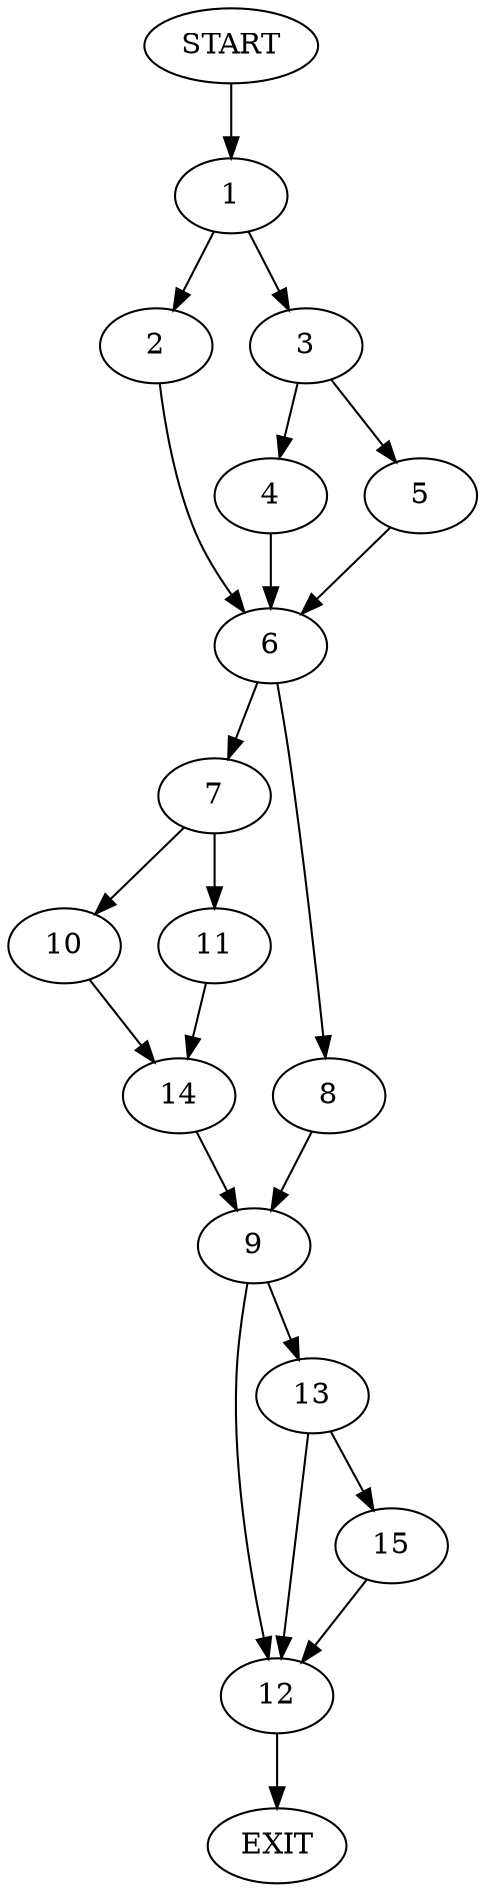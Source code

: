 digraph {
0 [label="START"]
16 [label="EXIT"]
0 -> 1
1 -> 2
1 -> 3
3 -> 4
3 -> 5
2 -> 6
6 -> 7
6 -> 8
4 -> 6
5 -> 6
8 -> 9
7 -> 10
7 -> 11
9 -> 12
9 -> 13
11 -> 14
10 -> 14
14 -> 9
13 -> 15
13 -> 12
12 -> 16
15 -> 12
}
